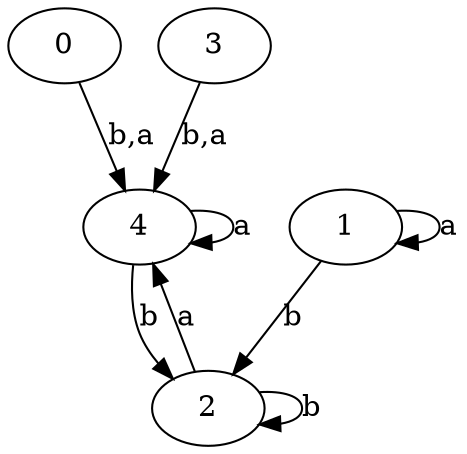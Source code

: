 digraph {
 ranksep=0.5;
 d2tdocpreamble = "\usetikzlibrary{automata}";
 d2tfigpreamble = "\tikzstyle{every state}= [ draw=blue!50,very thick,fill=blue!20]  \tikzstyle{auto}= [fill=white]";
 node [style="state"];
 edge [lblstyle="auto",topath="bend right", len=4  ]
  "0" [label="0",];
  "1" [label="1",style = "state, accepting"];
  "2" [label="2",style = "state, initial"];
  "3" [label="3",];
  "4" [label="4",];
  "0" -> "4" [label="b,a"];
  "1" -> "1" [label="a",topath="loop above"];
  "1" -> "2" [label="b"];
  "2" -> "2" [label="b",topath="loop above"];
  "2" -> "4" [label="a"];
  "3" -> "4" [label="b,a"];
  "4" -> "2" [label="b"];
  "4" -> "4" [label="a",topath="loop above"];
}